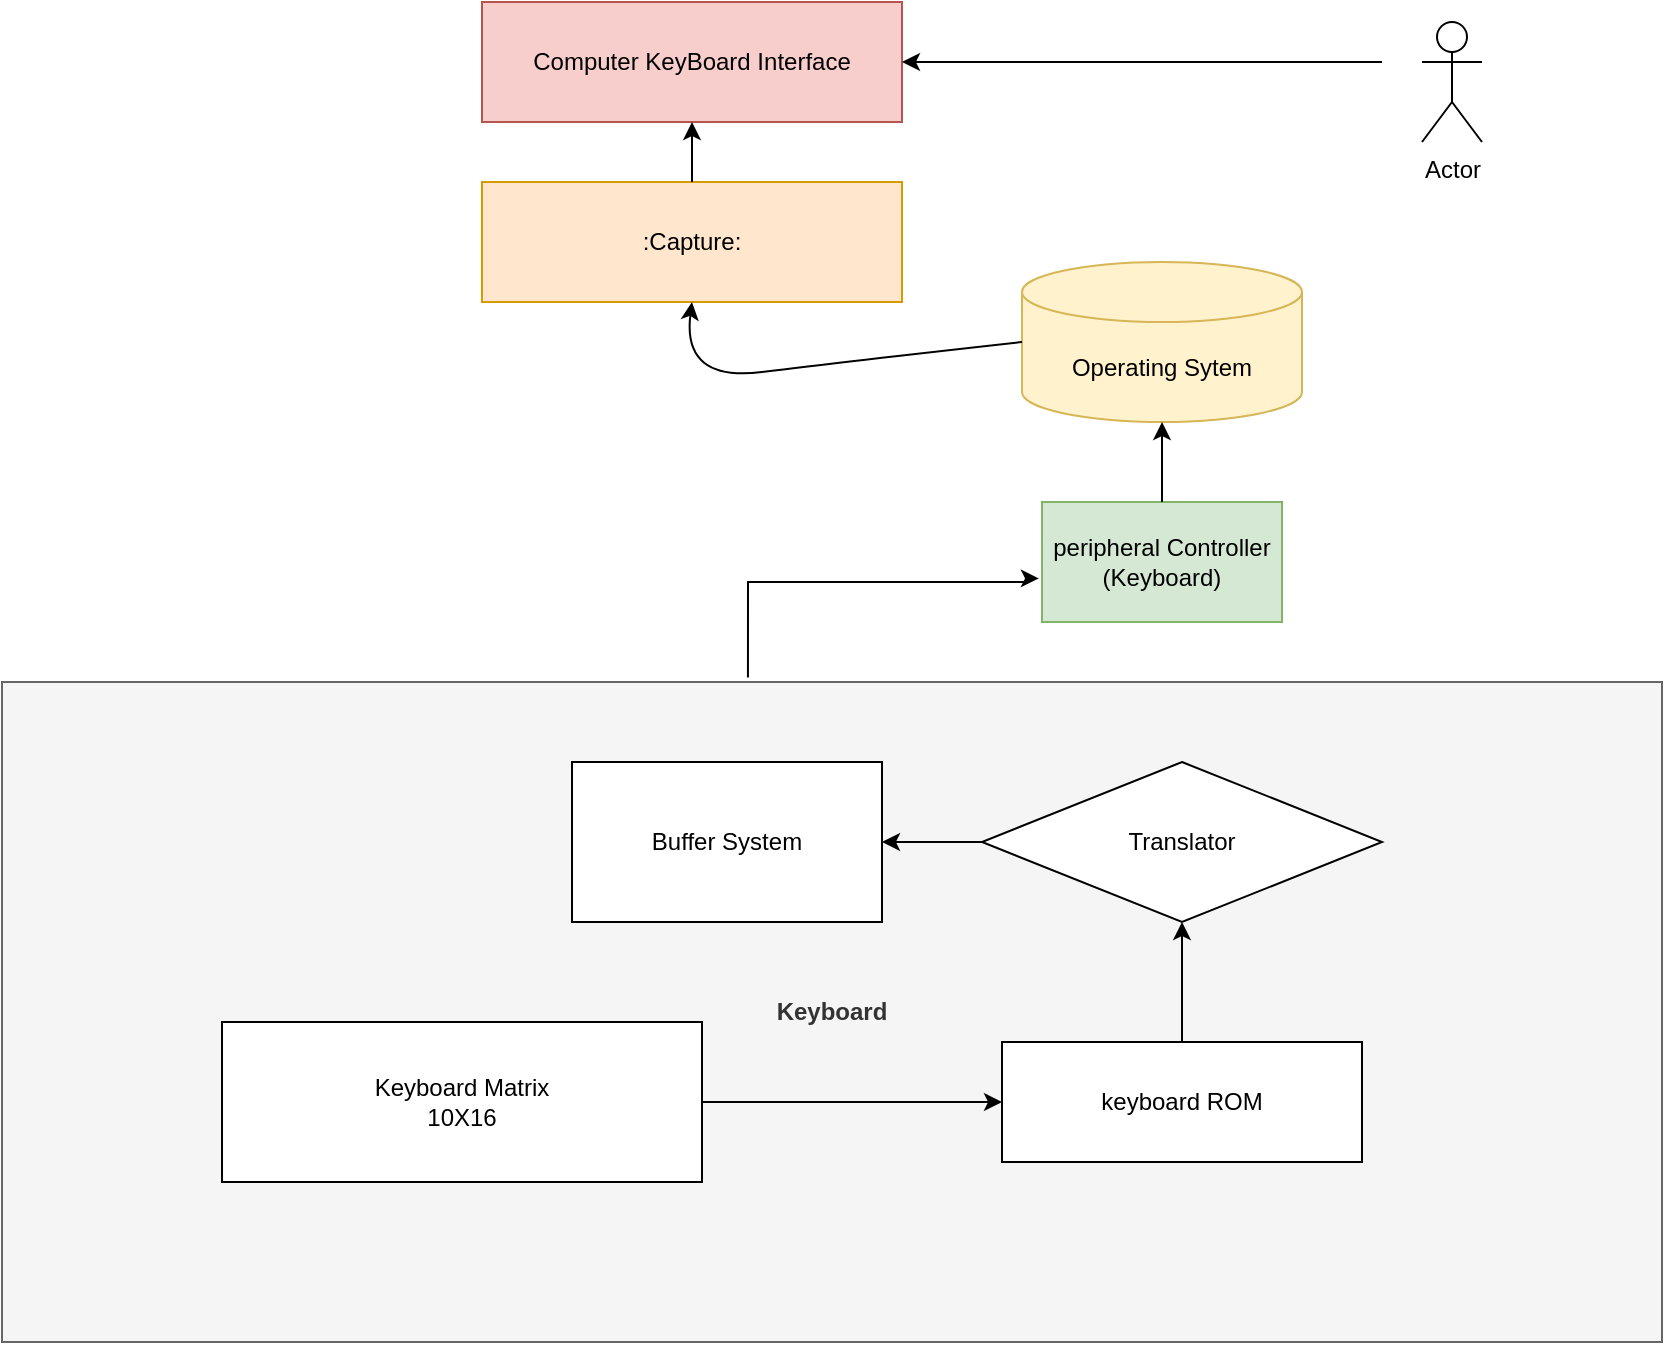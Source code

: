 <mxfile version="20.4.0" type="device"><diagram id="zxU8i1pAx5CxDmZZEj7k" name="Page-1"><mxGraphModel dx="989" dy="591" grid="1" gridSize="10" guides="1" tooltips="1" connect="1" arrows="1" fold="1" page="1" pageScale="1" pageWidth="850" pageHeight="1100" math="0" shadow="0"><root><mxCell id="0"/><mxCell id="1" parent="0"/><mxCell id="GR4hmxbd2isqfEOx68u8-1" value="Computer KeyBoard Interface" style="rounded=0;whiteSpace=wrap;html=1;fillColor=#f8cecc;strokeColor=#b85450;" vertex="1" parent="1"><mxGeometry x="250" y="100" width="210" height="60" as="geometry"/></mxCell><mxCell id="GR4hmxbd2isqfEOx68u8-2" value=":Capture:" style="rounded=0;whiteSpace=wrap;html=1;fillColor=#ffe6cc;strokeColor=#d79b00;" vertex="1" parent="1"><mxGeometry x="250" y="190" width="210" height="60" as="geometry"/></mxCell><mxCell id="GR4hmxbd2isqfEOx68u8-3" value="" style="endArrow=classic;html=1;rounded=0;entryX=0.5;entryY=1;entryDx=0;entryDy=0;exitX=0.5;exitY=0;exitDx=0;exitDy=0;" edge="1" parent="1" source="GR4hmxbd2isqfEOx68u8-2" target="GR4hmxbd2isqfEOx68u8-1"><mxGeometry width="50" height="50" relative="1" as="geometry"><mxPoint x="400" y="350" as="sourcePoint"/><mxPoint x="450" y="300" as="targetPoint"/></mxGeometry></mxCell><mxCell id="GR4hmxbd2isqfEOx68u8-4" value="Operating Sytem" style="shape=cylinder3;whiteSpace=wrap;html=1;boundedLbl=1;backgroundOutline=1;size=15;fillColor=#fff2cc;strokeColor=#d6b656;" vertex="1" parent="1"><mxGeometry x="520" y="230" width="140" height="80" as="geometry"/></mxCell><mxCell id="GR4hmxbd2isqfEOx68u8-5" value="" style="curved=1;endArrow=classic;html=1;rounded=0;exitX=0;exitY=0.5;exitDx=0;exitDy=0;exitPerimeter=0;entryX=0.5;entryY=1;entryDx=0;entryDy=0;" edge="1" parent="1" source="GR4hmxbd2isqfEOx68u8-4" target="GR4hmxbd2isqfEOx68u8-2"><mxGeometry width="50" height="50" relative="1" as="geometry"><mxPoint x="400" y="350" as="sourcePoint"/><mxPoint x="360" y="210" as="targetPoint"/><Array as="points"><mxPoint x="430" y="280"/><mxPoint x="350" y="290"/></Array></mxGeometry></mxCell><mxCell id="GR4hmxbd2isqfEOx68u8-6" value="peripheral&amp;nbsp;Controller&lt;br&gt;(Keyboard)" style="rounded=0;whiteSpace=wrap;html=1;fillColor=#d5e8d4;strokeColor=#82b366;" vertex="1" parent="1"><mxGeometry x="530" y="350" width="120" height="60" as="geometry"/></mxCell><mxCell id="GR4hmxbd2isqfEOx68u8-7" value="" style="endArrow=classic;html=1;rounded=0;entryX=0.5;entryY=1;entryDx=0;entryDy=0;entryPerimeter=0;exitX=0.5;exitY=0;exitDx=0;exitDy=0;" edge="1" parent="1" source="GR4hmxbd2isqfEOx68u8-6" target="GR4hmxbd2isqfEOx68u8-4"><mxGeometry width="50" height="50" relative="1" as="geometry"><mxPoint x="590" y="340" as="sourcePoint"/><mxPoint x="450" y="300" as="targetPoint"/></mxGeometry></mxCell><mxCell id="GR4hmxbd2isqfEOx68u8-8" value="&lt;b&gt;Keyboard&lt;/b&gt;" style="rounded=0;whiteSpace=wrap;html=1;fillColor=#f5f5f5;fontColor=#333333;strokeColor=#666666;" vertex="1" parent="1"><mxGeometry x="10" y="440" width="830" height="330" as="geometry"/></mxCell><mxCell id="GR4hmxbd2isqfEOx68u8-10" value="Translator" style="rhombus;whiteSpace=wrap;html=1;" vertex="1" parent="1"><mxGeometry x="500" y="480" width="200" height="80" as="geometry"/></mxCell><mxCell id="GR4hmxbd2isqfEOx68u8-11" value="Keyboard Matrix&lt;br&gt;10X16" style="rounded=0;whiteSpace=wrap;html=1;" vertex="1" parent="1"><mxGeometry x="120" y="610" width="240" height="80" as="geometry"/></mxCell><mxCell id="GR4hmxbd2isqfEOx68u8-12" value="keyboard ROM&lt;br&gt;" style="rounded=0;whiteSpace=wrap;html=1;" vertex="1" parent="1"><mxGeometry x="510" y="620" width="180" height="60" as="geometry"/></mxCell><mxCell id="GR4hmxbd2isqfEOx68u8-13" value="" style="endArrow=classic;html=1;rounded=0;exitX=1;exitY=0.5;exitDx=0;exitDy=0;entryX=0;entryY=0.5;entryDx=0;entryDy=0;" edge="1" parent="1" source="GR4hmxbd2isqfEOx68u8-11" target="GR4hmxbd2isqfEOx68u8-12"><mxGeometry width="50" height="50" relative="1" as="geometry"><mxPoint x="430" y="650" as="sourcePoint"/><mxPoint x="480" y="600" as="targetPoint"/></mxGeometry></mxCell><mxCell id="GR4hmxbd2isqfEOx68u8-14" value="" style="endArrow=classic;html=1;rounded=0;entryX=0.5;entryY=1;entryDx=0;entryDy=0;exitX=0.5;exitY=0;exitDx=0;exitDy=0;" edge="1" parent="1" source="GR4hmxbd2isqfEOx68u8-12" target="GR4hmxbd2isqfEOx68u8-10"><mxGeometry width="50" height="50" relative="1" as="geometry"><mxPoint x="430" y="650" as="sourcePoint"/><mxPoint x="480" y="600" as="targetPoint"/></mxGeometry></mxCell><mxCell id="GR4hmxbd2isqfEOx68u8-15" value="Buffer System" style="rounded=0;whiteSpace=wrap;html=1;" vertex="1" parent="1"><mxGeometry x="295" y="480" width="155" height="80" as="geometry"/></mxCell><mxCell id="GR4hmxbd2isqfEOx68u8-16" value="" style="endArrow=classic;html=1;rounded=0;entryX=1;entryY=0.5;entryDx=0;entryDy=0;exitX=0;exitY=0.5;exitDx=0;exitDy=0;" edge="1" parent="1" source="GR4hmxbd2isqfEOx68u8-10" target="GR4hmxbd2isqfEOx68u8-15"><mxGeometry width="50" height="50" relative="1" as="geometry"><mxPoint x="430" y="620" as="sourcePoint"/><mxPoint x="480" y="570" as="targetPoint"/></mxGeometry></mxCell><mxCell id="GR4hmxbd2isqfEOx68u8-18" value="" style="edgeStyle=segmentEdgeStyle;endArrow=classic;html=1;rounded=0;exitX=0.459;exitY=-0.007;exitDx=0;exitDy=0;exitPerimeter=0;entryX=-0.013;entryY=0.637;entryDx=0;entryDy=0;entryPerimeter=0;" edge="1" parent="1" target="GR4hmxbd2isqfEOx68u8-6"><mxGeometry width="50" height="50" relative="1" as="geometry"><mxPoint x="382.97" y="437.69" as="sourcePoint"/><mxPoint x="522" y="380" as="targetPoint"/><Array as="points"><mxPoint x="383" y="390"/><mxPoint x="522" y="390"/><mxPoint x="522" y="388"/></Array></mxGeometry></mxCell><mxCell id="GR4hmxbd2isqfEOx68u8-19" value="Actor" style="shape=umlActor;verticalLabelPosition=bottom;verticalAlign=top;html=1;outlineConnect=0;" vertex="1" parent="1"><mxGeometry x="720" y="110" width="30" height="60" as="geometry"/></mxCell><mxCell id="GR4hmxbd2isqfEOx68u8-27" value="" style="endArrow=classic;html=1;rounded=0;entryX=1;entryY=0.5;entryDx=0;entryDy=0;" edge="1" parent="1" target="GR4hmxbd2isqfEOx68u8-1"><mxGeometry width="50" height="50" relative="1" as="geometry"><mxPoint x="700" y="130" as="sourcePoint"/><mxPoint x="470" y="180" as="targetPoint"/></mxGeometry></mxCell></root></mxGraphModel></diagram></mxfile>